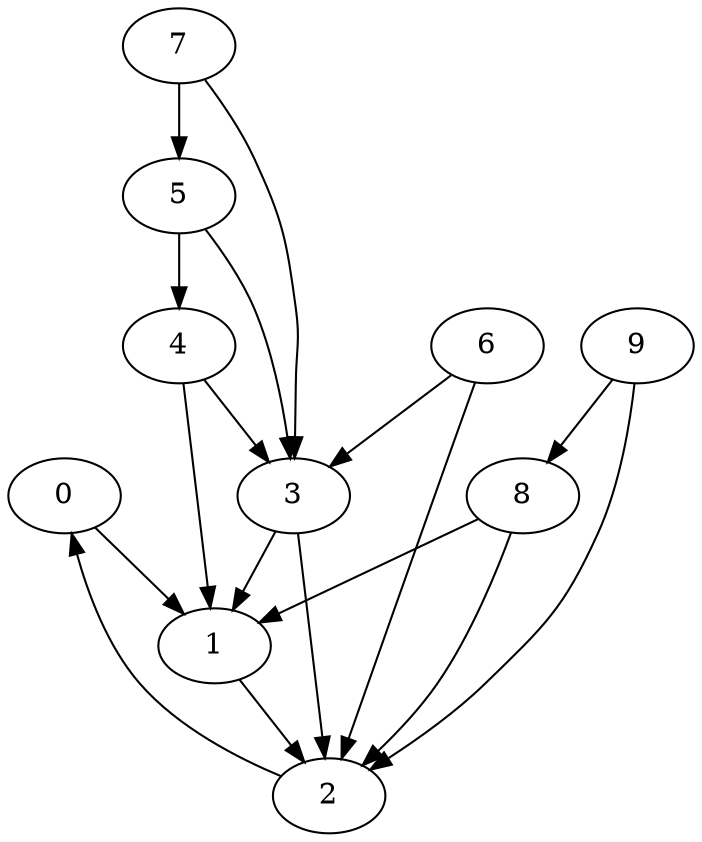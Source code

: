 digraph Dorogovtsev_Mendes_nodes_10 {
"0";
"1";
"2";
"3";
"4";
"5";
"6";
"7";
"8";
"9";
"0" -> "1" [weight=19];
"1" -> "2" [weight=29];
"2" -> "0" [weight=16];
"3" -> "1" [weight=2];
"3" -> "2" [weight=6];
"4" -> "3" [weight=14];
"4" -> "1" [weight=16];
"5" -> "4" [weight=28];
"5" -> "3" [weight=12];
"6" -> "3" [weight=19];
"6" -> "2" [weight=8];
"7" -> "5" [weight=14];
"7" -> "3" [weight=1];
"8" -> "1" [weight=17];
"8" -> "2" [weight=29];
"9" -> "8" [weight=5];
"9" -> "2" [weight=13];
}